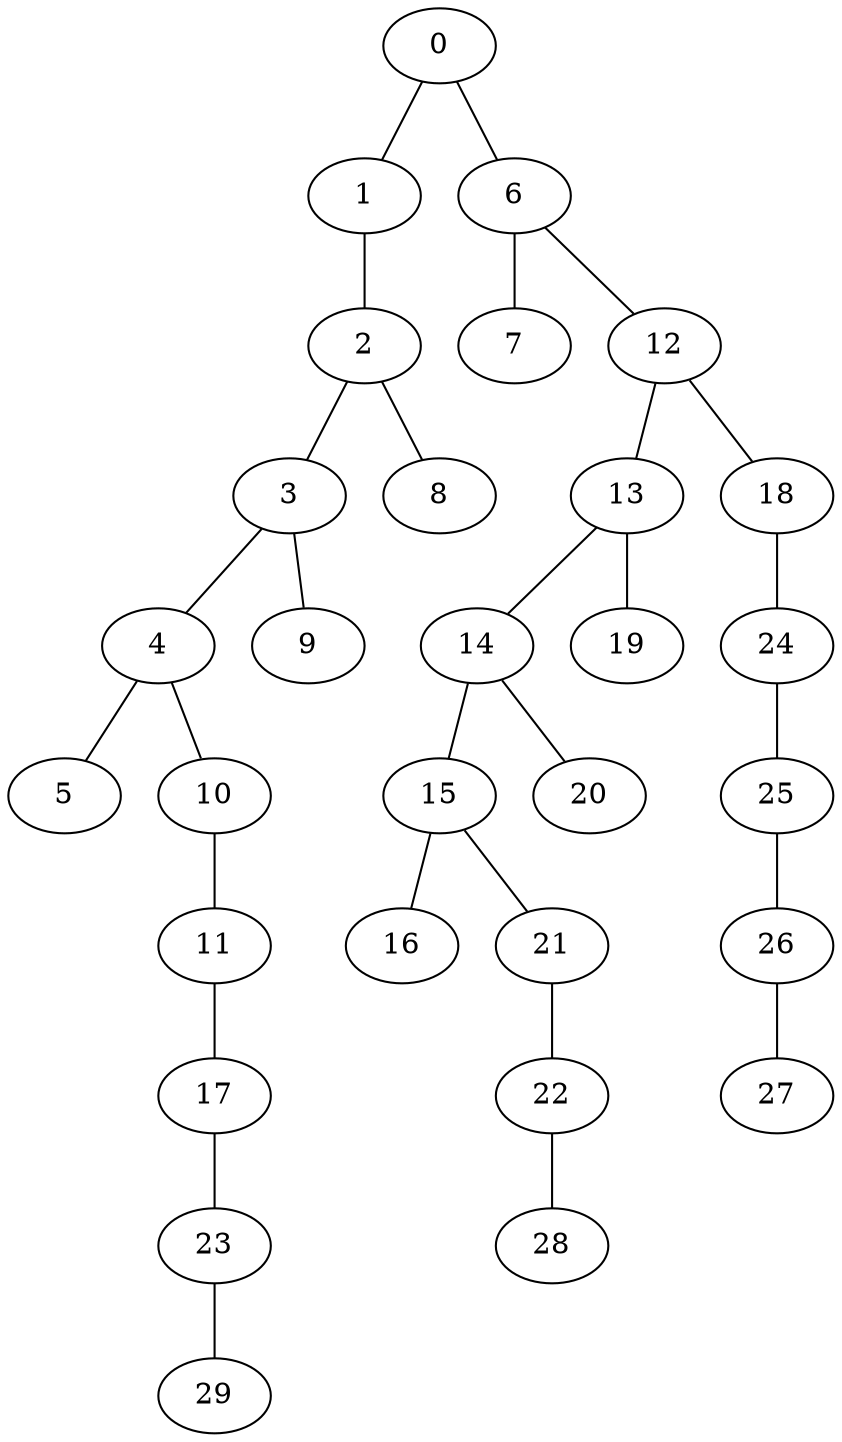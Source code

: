 strict graph G {
0;
1;
2;
3;
4;
5;
6;
7;
8;
9;
10;
11;
12;
13;
14;
15;
16;
17;
18;
19;
20;
21;
22;
23;
24;
25;
26;
27;
28;
29;
2 -- 3;
22 -- 28;
17 -- 23;
24 -- 25;
0 -- 1;
25 -- 26;
1 -- 2;
4 -- 5;
6 -- 7;
15 -- 16;
13 -- 19;
23 -- 29;
18 -- 24;
12 -- 13;
12 -- 18;
11 -- 17;
3 -- 9;
15 -- 21;
21 -- 22;
13 -- 14;
3 -- 4;
14 -- 20;
2 -- 8;
0 -- 6;
6 -- 12;
10 -- 11;
4 -- 10;
14 -- 15;
26 -- 27;
}
